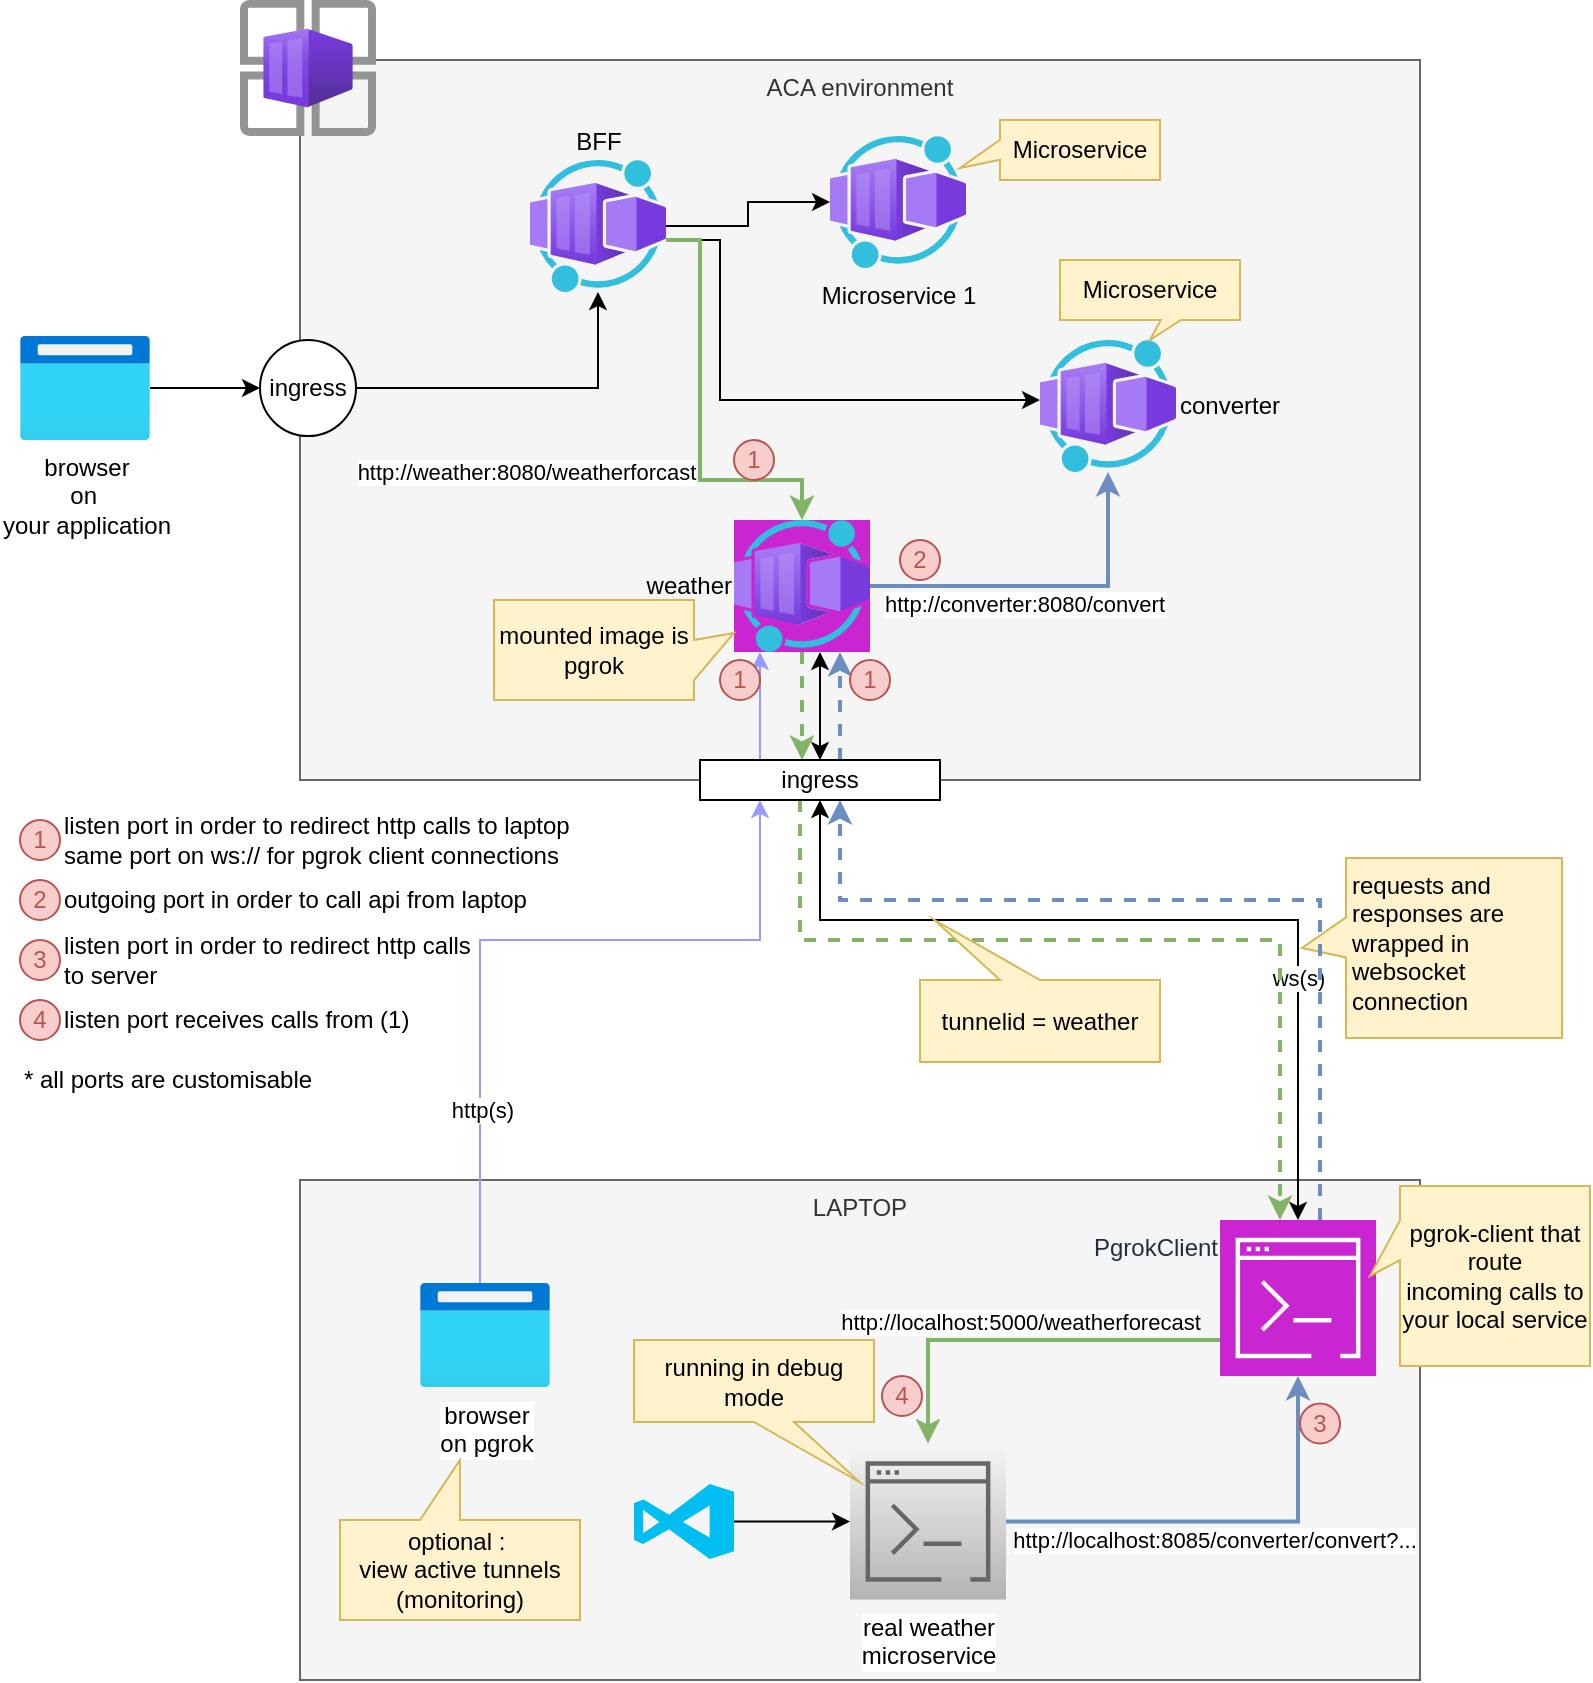 <mxfile version="25.0.2">
  <diagram name="Page-1" id="fgpEkmtvPXHMSdBiv-Mk">
    <mxGraphModel dx="1250" dy="727" grid="1" gridSize="10" guides="1" tooltips="1" connect="1" arrows="1" fold="1" page="1" pageScale="1" pageWidth="850" pageHeight="1100" math="0" shadow="0">
      <root>
        <mxCell id="0" />
        <mxCell id="1" parent="0" />
        <mxCell id="cWNiKbmlgC1vbig0RJ4k-10" value="requests and responses are wrapped in websocket connection&lt;div&gt;&lt;br&gt;&lt;/div&gt;" style="shape=callout;whiteSpace=wrap;html=1;perimeter=calloutPerimeter;direction=south;fillColor=#fff2cc;strokeColor=#d6b656;size=22;position=0.33;verticalAlign=top;align=left;spacingTop=0;spacingLeft=1;" vertex="1" parent="1">
          <mxGeometry x="661" y="559" width="130" height="90" as="geometry" />
        </mxCell>
        <mxCell id="sy4Lswfj94L6i6Ps-k4w-1" value="ACA environment" style="rounded=0;whiteSpace=wrap;html=1;fillColor=#f5f5f5;fontColor=#333333;strokeColor=#666666;verticalAlign=top;" parent="1" vertex="1">
          <mxGeometry x="160" y="160" width="560" height="360" as="geometry" />
        </mxCell>
        <mxCell id="sy4Lswfj94L6i6Ps-k4w-2" value="" style="image;aspect=fixed;html=1;points=[];align=center;fontSize=12;image=img/lib/azure2/other/Container_App_Environments.svg;" parent="1" vertex="1">
          <mxGeometry x="130" y="130" width="68" height="68" as="geometry" />
        </mxCell>
        <mxCell id="sy4Lswfj94L6i6Ps-k4w-3" value="Microservice 1" style="image;aspect=fixed;html=1;points=[];align=center;fontSize=12;image=img/lib/azure2/other/Worker_Container_App.svg;labelBackgroundColor=none;" parent="1" vertex="1">
          <mxGeometry x="425" y="198" width="68" height="66" as="geometry" />
        </mxCell>
        <mxCell id="sy4Lswfj94L6i6Ps-k4w-15" style="edgeStyle=orthogonalEdgeStyle;rounded=0;orthogonalLoop=1;jettySize=auto;html=1;" parent="1" source="sy4Lswfj94L6i6Ps-k4w-4" target="sy4Lswfj94L6i6Ps-k4w-3" edge="1">
          <mxGeometry relative="1" as="geometry" />
        </mxCell>
        <mxCell id="sy4Lswfj94L6i6Ps-k4w-17" style="edgeStyle=orthogonalEdgeStyle;rounded=0;orthogonalLoop=1;jettySize=auto;html=1;" parent="1" source="sy4Lswfj94L6i6Ps-k4w-4" target="sy4Lswfj94L6i6Ps-k4w-16" edge="1">
          <mxGeometry relative="1" as="geometry">
            <Array as="points">
              <mxPoint x="370" y="250" />
              <mxPoint x="370" y="330" />
            </Array>
          </mxGeometry>
        </mxCell>
        <mxCell id="sy4Lswfj94L6i6Ps-k4w-18" style="edgeStyle=orthogonalEdgeStyle;rounded=0;orthogonalLoop=1;jettySize=auto;html=1;fillColor=#d5e8d4;strokeColor=#82b366;strokeWidth=2;" parent="1" source="sy4Lswfj94L6i6Ps-k4w-4" target="sy4Lswfj94L6i6Ps-k4w-5" edge="1">
          <mxGeometry relative="1" as="geometry">
            <Array as="points">
              <mxPoint x="360" y="250" />
              <mxPoint x="360" y="370" />
              <mxPoint x="411" y="370" />
            </Array>
          </mxGeometry>
        </mxCell>
        <mxCell id="cWNiKbmlgC1vbig0RJ4k-30" value="http://weather:8080/weatherforcast" style="edgeLabel;html=1;align=center;verticalAlign=middle;resizable=0;points=[];" vertex="1" connectable="0" parent="sy4Lswfj94L6i6Ps-k4w-18">
          <mxGeometry x="0.06" y="-3" relative="1" as="geometry">
            <mxPoint x="-84" y="23" as="offset" />
          </mxGeometry>
        </mxCell>
        <mxCell id="sy4Lswfj94L6i6Ps-k4w-4" value="BFF" style="image;aspect=fixed;html=1;points=[];align=center;fontSize=12;image=img/lib/azure2/other/Worker_Container_App.svg;labelBackgroundColor=none;labelPosition=center;verticalLabelPosition=top;verticalAlign=bottom;" parent="1" vertex="1">
          <mxGeometry x="275" y="210" width="68" height="66" as="geometry" />
        </mxCell>
        <mxCell id="cWNiKbmlgC1vbig0RJ4k-1" style="edgeStyle=orthogonalEdgeStyle;rounded=0;orthogonalLoop=1;jettySize=auto;html=1;fillColor=#dae8fc;strokeColor=#6c8ebf;strokeWidth=2;" edge="1" parent="1" source="sy4Lswfj94L6i6Ps-k4w-5" target="sy4Lswfj94L6i6Ps-k4w-16">
          <mxGeometry relative="1" as="geometry" />
        </mxCell>
        <mxCell id="cWNiKbmlgC1vbig0RJ4k-9" value="http://converter:8080/convert" style="edgeLabel;html=1;align=center;verticalAlign=middle;resizable=0;points=[];" vertex="1" connectable="0" parent="cWNiKbmlgC1vbig0RJ4k-1">
          <mxGeometry x="-0.63" y="-1" relative="1" as="geometry">
            <mxPoint x="44" y="8" as="offset" />
          </mxGeometry>
        </mxCell>
        <mxCell id="cWNiKbmlgC1vbig0RJ4k-2" style="edgeStyle=orthogonalEdgeStyle;rounded=0;orthogonalLoop=1;jettySize=auto;html=1;fillColor=#d5e8d4;strokeColor=#82b366;strokeWidth=2;dashed=1;" edge="1" parent="1" source="sy4Lswfj94L6i6Ps-k4w-5" target="cWNiKbmlgC1vbig0RJ4k-3">
          <mxGeometry relative="1" as="geometry">
            <Array as="points">
              <mxPoint x="411" y="480" />
              <mxPoint x="411" y="480" />
            </Array>
          </mxGeometry>
        </mxCell>
        <mxCell id="sy4Lswfj94L6i6Ps-k4w-5" value="weather" style="image;aspect=fixed;html=1;points=[];align=right;fontSize=12;image=img/lib/azure2/other/Worker_Container_App.svg;labelPosition=left;verticalLabelPosition=middle;verticalAlign=middle;labelBackgroundColor=none;imageBackground=#c925d1;" parent="1" vertex="1">
          <mxGeometry x="377" y="390" width="68" height="66" as="geometry" />
        </mxCell>
        <mxCell id="sy4Lswfj94L6i6Ps-k4w-6" value="LAPTOP" style="rounded=0;whiteSpace=wrap;html=1;fillColor=#f5f5f5;fontColor=#333333;strokeColor=#666666;verticalAlign=top;" parent="1" vertex="1">
          <mxGeometry x="160" y="720" width="560" height="250" as="geometry" />
        </mxCell>
        <mxCell id="sy4Lswfj94L6i6Ps-k4w-31" style="edgeStyle=orthogonalEdgeStyle;rounded=0;orthogonalLoop=1;jettySize=auto;html=1;" parent="1" source="sy4Lswfj94L6i6Ps-k4w-7" target="sy4Lswfj94L6i6Ps-k4w-27" edge="1">
          <mxGeometry relative="1" as="geometry" />
        </mxCell>
        <mxCell id="sy4Lswfj94L6i6Ps-k4w-7" value="" style="verticalLabelPosition=bottom;html=1;verticalAlign=top;align=center;strokeColor=none;fillColor=#00BEF2;shape=mxgraph.azure.visual_studio_online;" parent="1" vertex="1">
          <mxGeometry x="327" y="872" width="50" height="37.5" as="geometry" />
        </mxCell>
        <mxCell id="sy4Lswfj94L6i6Ps-k4w-19" style="edgeStyle=orthogonalEdgeStyle;rounded=0;orthogonalLoop=1;jettySize=auto;html=1;strokeColor=#9999FF;" parent="1" source="sy4Lswfj94L6i6Ps-k4w-8" target="cWNiKbmlgC1vbig0RJ4k-3" edge="1">
          <mxGeometry relative="1" as="geometry">
            <Array as="points">
              <mxPoint x="250" y="600" />
              <mxPoint x="390" y="600" />
            </Array>
          </mxGeometry>
        </mxCell>
        <mxCell id="sy4Lswfj94L6i6Ps-k4w-25" value="http(s)" style="edgeLabel;html=1;align=center;verticalAlign=middle;resizable=0;points=[];" parent="sy4Lswfj94L6i6Ps-k4w-19" vertex="1" connectable="0">
          <mxGeometry x="-0.543" y="-1" relative="1" as="geometry">
            <mxPoint as="offset" />
          </mxGeometry>
        </mxCell>
        <mxCell id="sy4Lswfj94L6i6Ps-k4w-8" value="browser&lt;div&gt;on pgrok&lt;/div&gt;" style="image;aspect=fixed;html=1;points=[];align=center;fontSize=12;image=img/lib/azure2/general/Browser.svg;" parent="1" vertex="1">
          <mxGeometry x="220" y="771.5" width="65" height="52" as="geometry" />
        </mxCell>
        <mxCell id="sy4Lswfj94L6i6Ps-k4w-14" style="edgeStyle=orthogonalEdgeStyle;rounded=0;orthogonalLoop=1;jettySize=auto;html=1;" parent="1" source="sy4Lswfj94L6i6Ps-k4w-9" target="sy4Lswfj94L6i6Ps-k4w-4" edge="1">
          <mxGeometry relative="1" as="geometry" />
        </mxCell>
        <mxCell id="sy4Lswfj94L6i6Ps-k4w-9" value="ingress" style="ellipse;whiteSpace=wrap;html=1;aspect=fixed;" parent="1" vertex="1">
          <mxGeometry x="140" y="300" width="48" height="48" as="geometry" />
        </mxCell>
        <mxCell id="sy4Lswfj94L6i6Ps-k4w-11" style="edgeStyle=orthogonalEdgeStyle;rounded=0;orthogonalLoop=1;jettySize=auto;html=1;strokeColor=#9999FF;" parent="1" source="cWNiKbmlgC1vbig0RJ4k-3" target="sy4Lswfj94L6i6Ps-k4w-5" edge="1">
          <mxGeometry relative="1" as="geometry">
            <Array as="points">
              <mxPoint x="390" y="470" />
              <mxPoint x="390" y="470" />
            </Array>
          </mxGeometry>
        </mxCell>
        <mxCell id="sy4Lswfj94L6i6Ps-k4w-33" style="edgeStyle=orthogonalEdgeStyle;rounded=0;orthogonalLoop=1;jettySize=auto;html=1;startArrow=classic;startFill=1;" parent="1" source="cWNiKbmlgC1vbig0RJ4k-3" target="sy4Lswfj94L6i6Ps-k4w-5" edge="1">
          <mxGeometry relative="1" as="geometry">
            <Array as="points">
              <mxPoint x="420" y="490" />
              <mxPoint x="420" y="490" />
            </Array>
          </mxGeometry>
        </mxCell>
        <mxCell id="sy4Lswfj94L6i6Ps-k4w-13" style="edgeStyle=orthogonalEdgeStyle;rounded=0;orthogonalLoop=1;jettySize=auto;html=1;entryX=0;entryY=0.5;entryDx=0;entryDy=0;" parent="1" source="sy4Lswfj94L6i6Ps-k4w-12" target="sy4Lswfj94L6i6Ps-k4w-9" edge="1">
          <mxGeometry relative="1" as="geometry" />
        </mxCell>
        <mxCell id="sy4Lswfj94L6i6Ps-k4w-12" value="browser&lt;div&gt;on&amp;nbsp;&lt;/div&gt;&lt;div&gt;your application&lt;/div&gt;" style="image;aspect=fixed;html=1;points=[];align=center;fontSize=12;image=img/lib/azure2/general/Browser.svg;" parent="1" vertex="1">
          <mxGeometry x="20" y="298" width="65" height="52" as="geometry" />
        </mxCell>
        <mxCell id="sy4Lswfj94L6i6Ps-k4w-16" value="converter" style="image;aspect=fixed;html=1;points=[];align=left;fontSize=12;image=img/lib/azure2/other/Worker_Container_App.svg;imageBackground=none;labelBackgroundColor=none;labelPosition=right;verticalLabelPosition=middle;verticalAlign=middle;" parent="1" vertex="1">
          <mxGeometry x="530" y="300" width="68" height="66" as="geometry" />
        </mxCell>
        <mxCell id="sy4Lswfj94L6i6Ps-k4w-20" value="&lt;div&gt;optional :&amp;nbsp;&lt;/div&gt;view active tunnels&lt;div&gt;(monitoring)&lt;/div&gt;" style="shape=callout;whiteSpace=wrap;html=1;perimeter=calloutPerimeter;direction=west;fillColor=#fff2cc;strokeColor=#d6b656;" parent="1" vertex="1">
          <mxGeometry x="180" y="860" width="120" height="80" as="geometry" />
        </mxCell>
        <mxCell id="sy4Lswfj94L6i6Ps-k4w-21" value="Microservice" style="shape=callout;whiteSpace=wrap;html=1;perimeter=calloutPerimeter;direction=east;fillColor=#fff2cc;strokeColor=#d6b656;size=10;position=0.56;base=10;" parent="1" vertex="1">
          <mxGeometry x="540" y="260" width="90" height="40" as="geometry" />
        </mxCell>
        <mxCell id="sy4Lswfj94L6i6Ps-k4w-24" style="edgeStyle=orthogonalEdgeStyle;rounded=0;orthogonalLoop=1;jettySize=auto;html=1;startArrow=classic;startFill=1;" parent="1" source="sy4Lswfj94L6i6Ps-k4w-23" target="cWNiKbmlgC1vbig0RJ4k-3" edge="1">
          <mxGeometry relative="1" as="geometry">
            <Array as="points">
              <mxPoint x="659" y="590" />
              <mxPoint x="420" y="590" />
            </Array>
          </mxGeometry>
        </mxCell>
        <mxCell id="sy4Lswfj94L6i6Ps-k4w-26" value="ws(s)" style="edgeLabel;html=1;align=center;verticalAlign=middle;resizable=0;points=[];" parent="sy4Lswfj94L6i6Ps-k4w-24" vertex="1" connectable="0">
          <mxGeometry x="-0.46" relative="1" as="geometry">
            <mxPoint as="offset" />
          </mxGeometry>
        </mxCell>
        <mxCell id="sy4Lswfj94L6i6Ps-k4w-28" style="edgeStyle=orthogonalEdgeStyle;rounded=0;orthogonalLoop=1;jettySize=auto;html=1;startArrow=none;startFill=0;fillColor=#d5e8d4;strokeColor=#82b366;strokeWidth=2;" parent="1" source="sy4Lswfj94L6i6Ps-k4w-23" target="sy4Lswfj94L6i6Ps-k4w-27" edge="1">
          <mxGeometry relative="1" as="geometry">
            <Array as="points">
              <mxPoint x="474" y="800" />
            </Array>
          </mxGeometry>
        </mxCell>
        <mxCell id="sy4Lswfj94L6i6Ps-k4w-30" value="http://localhost:5000/weatherforecast" style="edgeLabel;html=1;align=center;verticalAlign=middle;resizable=0;points=[];" parent="sy4Lswfj94L6i6Ps-k4w-28" vertex="1" connectable="0">
          <mxGeometry x="-0.108" y="-3" relative="1" as="geometry">
            <mxPoint x="-12" y="-6" as="offset" />
          </mxGeometry>
        </mxCell>
        <mxCell id="cWNiKbmlgC1vbig0RJ4k-7" style="edgeStyle=orthogonalEdgeStyle;rounded=0;orthogonalLoop=1;jettySize=auto;html=1;fillColor=#dae8fc;strokeColor=#6c8ebf;dashed=1;strokeWidth=2;" edge="1" parent="1" source="sy4Lswfj94L6i6Ps-k4w-23" target="cWNiKbmlgC1vbig0RJ4k-3">
          <mxGeometry relative="1" as="geometry">
            <mxPoint x="625" y="779.0" as="sourcePoint" />
            <mxPoint x="425" y="530" as="targetPoint" />
            <Array as="points">
              <mxPoint x="670" y="580" />
              <mxPoint x="430" y="580" />
            </Array>
          </mxGeometry>
        </mxCell>
        <mxCell id="sy4Lswfj94L6i6Ps-k4w-23" value="PgrokClient" style="sketch=0;points=[[0,0,0],[0.25,0,0],[0.5,0,0],[0.75,0,0],[1,0,0],[0,1,0],[0.25,1,0],[0.5,1,0],[0.75,1,0],[1,1,0],[0,0.25,0],[0,0.5,0],[0,0.75,0],[1,0.25,0],[1,0.5,0],[1,0.75,0]];outlineConnect=0;fontColor=#232F3E;fillColor=#C925D1;strokeColor=#ffffff;dashed=0;verticalLabelPosition=middle;verticalAlign=top;align=right;html=1;fontSize=12;fontStyle=0;aspect=fixed;shape=mxgraph.aws4.resourceIcon;resIcon=mxgraph.aws4.command_line_interface;labelPosition=left;" parent="1" vertex="1">
          <mxGeometry x="620" y="740" width="78" height="78" as="geometry" />
        </mxCell>
        <mxCell id="cWNiKbmlgC1vbig0RJ4k-5" style="edgeStyle=orthogonalEdgeStyle;rounded=0;orthogonalLoop=1;jettySize=auto;html=1;fillColor=#dae8fc;strokeColor=#6c8ebf;strokeWidth=2;" edge="1" parent="1" source="sy4Lswfj94L6i6Ps-k4w-27" target="sy4Lswfj94L6i6Ps-k4w-23">
          <mxGeometry relative="1" as="geometry" />
        </mxCell>
        <mxCell id="cWNiKbmlgC1vbig0RJ4k-6" value="http://localhost:8085/converter/convert?..." style="edgeLabel;html=1;align=center;verticalAlign=middle;resizable=0;points=[];" vertex="1" connectable="0" parent="cWNiKbmlgC1vbig0RJ4k-5">
          <mxGeometry x="-0.64" relative="1" as="geometry">
            <mxPoint x="64" y="9" as="offset" />
          </mxGeometry>
        </mxCell>
        <mxCell id="sy4Lswfj94L6i6Ps-k4w-27" value="real weather&lt;div&gt;microservice&lt;/div&gt;" style="sketch=0;points=[[0,0,0],[0.25,0,0],[0.5,0,0],[0.75,0,0],[1,0,0],[0,1,0],[0.25,1,0],[0.5,1,0],[0.75,1,0],[1,1,0],[0,0.25,0],[0,0.5,0],[0,0.75,0],[1,0.25,0],[1,0.5,0],[1,0.75,0]];outlineConnect=0;fillColor=#f5f5f5;strokeColor=#666666;dashed=0;verticalLabelPosition=bottom;verticalAlign=top;align=center;html=1;fontSize=12;fontStyle=0;aspect=fixed;shape=mxgraph.aws4.resourceIcon;resIcon=mxgraph.aws4.command_line_interface;labelBackgroundColor=default;gradientColor=#b3b3b3;" parent="1" vertex="1">
          <mxGeometry x="435" y="851.75" width="78" height="78" as="geometry" />
        </mxCell>
        <mxCell id="sy4Lswfj94L6i6Ps-k4w-29" value="pgrok-client that route&lt;div&gt;incoming calls to your local service&lt;/div&gt;" style="shape=callout;whiteSpace=wrap;html=1;perimeter=calloutPerimeter;direction=south;fillColor=#fff2cc;strokeColor=#d6b656;size=15;position=0.19;" parent="1" vertex="1">
          <mxGeometry x="695" y="723" width="110" height="90" as="geometry" />
        </mxCell>
        <mxCell id="sy4Lswfj94L6i6Ps-k4w-32" value="running in debug mode" style="shape=callout;whiteSpace=wrap;html=1;perimeter=calloutPerimeter;direction=east;fillColor=#fff2cc;strokeColor=#d6b656;position2=0.94;" parent="1" vertex="1">
          <mxGeometry x="327" y="800" width="120" height="71" as="geometry" />
        </mxCell>
        <mxCell id="sy4Lswfj94L6i6Ps-k4w-35" value="mounted image is pgrok" style="shape=callout;whiteSpace=wrap;html=1;perimeter=calloutPerimeter;direction=north;fillColor=#fff2cc;strokeColor=#d6b656;size=20;position=0.2;position2=0.67;" parent="1" vertex="1">
          <mxGeometry x="257" y="430" width="120" height="50" as="geometry" />
        </mxCell>
        <mxCell id="cWNiKbmlgC1vbig0RJ4k-4" style="edgeStyle=orthogonalEdgeStyle;rounded=0;orthogonalLoop=1;jettySize=auto;html=1;fillColor=#d5e8d4;strokeColor=#82b366;strokeWidth=2;dashed=1;" edge="1" parent="1" source="cWNiKbmlgC1vbig0RJ4k-3" target="sy4Lswfj94L6i6Ps-k4w-23">
          <mxGeometry relative="1" as="geometry">
            <Array as="points">
              <mxPoint x="410" y="600" />
              <mxPoint x="650" y="600" />
            </Array>
          </mxGeometry>
        </mxCell>
        <mxCell id="cWNiKbmlgC1vbig0RJ4k-8" style="edgeStyle=orthogonalEdgeStyle;rounded=0;orthogonalLoop=1;jettySize=auto;html=1;fillColor=#dae8fc;strokeColor=#6c8ebf;strokeWidth=2;dashed=1;" edge="1" parent="1" source="cWNiKbmlgC1vbig0RJ4k-3" target="sy4Lswfj94L6i6Ps-k4w-5">
          <mxGeometry relative="1" as="geometry">
            <Array as="points">
              <mxPoint x="430" y="500" />
              <mxPoint x="430" y="500" />
            </Array>
          </mxGeometry>
        </mxCell>
        <mxCell id="cWNiKbmlgC1vbig0RJ4k-3" value="ingress" style="rounded=0;whiteSpace=wrap;html=1;" vertex="1" parent="1">
          <mxGeometry x="360" y="510" width="120" height="20" as="geometry" />
        </mxCell>
        <mxCell id="cWNiKbmlgC1vbig0RJ4k-11" value="Microservice" style="shape=callout;whiteSpace=wrap;html=1;perimeter=calloutPerimeter;direction=south;fillColor=#fff2cc;strokeColor=#d6b656;size=20;position=0.33;position2=0.8;base=10;" vertex="1" parent="1">
          <mxGeometry x="490" y="190" width="100" height="30" as="geometry" />
        </mxCell>
        <mxCell id="cWNiKbmlgC1vbig0RJ4k-12" value="1" style="ellipse;whiteSpace=wrap;html=1;aspect=fixed;fillColor=#f8cecc;strokeColor=#b85450;fontColor=#B85450;" vertex="1" parent="1">
          <mxGeometry x="377" y="350" width="20" height="20" as="geometry" />
        </mxCell>
        <mxCell id="cWNiKbmlgC1vbig0RJ4k-13" value="2" style="ellipse;whiteSpace=wrap;html=1;aspect=fixed;fillColor=#f8cecc;strokeColor=#b85450;fontColor=#B85450;" vertex="1" parent="1">
          <mxGeometry x="20" y="570" width="20" height="20" as="geometry" />
        </mxCell>
        <mxCell id="cWNiKbmlgC1vbig0RJ4k-14" value="3" style="ellipse;whiteSpace=wrap;html=1;aspect=fixed;fillColor=#f8cecc;strokeColor=#b85450;fontColor=#B85450;" vertex="1" parent="1">
          <mxGeometry x="20" y="600" width="20" height="20" as="geometry" />
        </mxCell>
        <mxCell id="cWNiKbmlgC1vbig0RJ4k-15" value="4" style="ellipse;whiteSpace=wrap;html=1;aspect=fixed;fillColor=#f8cecc;strokeColor=#b85450;fontColor=#B85450;" vertex="1" parent="1">
          <mxGeometry x="20" y="630" width="20" height="20" as="geometry" />
        </mxCell>
        <mxCell id="cWNiKbmlgC1vbig0RJ4k-16" value="1" style="ellipse;whiteSpace=wrap;html=1;aspect=fixed;fillColor=#f8cecc;strokeColor=#b85450;fontColor=#B85450;" vertex="1" parent="1">
          <mxGeometry x="370" y="460" width="20" height="20" as="geometry" />
        </mxCell>
        <mxCell id="cWNiKbmlgC1vbig0RJ4k-17" value="1" style="ellipse;whiteSpace=wrap;html=1;aspect=fixed;fillColor=#f8cecc;strokeColor=#b85450;fontColor=#B85450;" vertex="1" parent="1">
          <mxGeometry x="435" y="460" width="20" height="20" as="geometry" />
        </mxCell>
        <mxCell id="cWNiKbmlgC1vbig0RJ4k-18" value="1" style="ellipse;whiteSpace=wrap;html=1;aspect=fixed;fillColor=#f8cecc;strokeColor=#b85450;fontColor=#B85450;" vertex="1" parent="1">
          <mxGeometry x="20" y="540" width="20" height="20" as="geometry" />
        </mxCell>
        <mxCell id="cWNiKbmlgC1vbig0RJ4k-19" value="2" style="ellipse;whiteSpace=wrap;html=1;aspect=fixed;fillColor=#f8cecc;strokeColor=#b85450;fontColor=#B85450;" vertex="1" parent="1">
          <mxGeometry x="460" y="400" width="20" height="20" as="geometry" />
        </mxCell>
        <mxCell id="cWNiKbmlgC1vbig0RJ4k-21" value="3" style="ellipse;whiteSpace=wrap;html=1;aspect=fixed;fillColor=#f8cecc;strokeColor=#b85450;fontColor=#B85450;" vertex="1" parent="1">
          <mxGeometry x="660" y="831.75" width="20" height="20" as="geometry" />
        </mxCell>
        <mxCell id="cWNiKbmlgC1vbig0RJ4k-22" value="4" style="ellipse;whiteSpace=wrap;html=1;aspect=fixed;fillColor=#f8cecc;strokeColor=#b85450;fontColor=#B85450;" vertex="1" parent="1">
          <mxGeometry x="451" y="818" width="20" height="20" as="geometry" />
        </mxCell>
        <mxCell id="cWNiKbmlgC1vbig0RJ4k-23" value="listen port in order to redirect http calls to laptop&amp;nbsp;&lt;div&gt;same port on ws:// for pgrok client connections&amp;nbsp;&lt;/div&gt;" style="rounded=0;whiteSpace=wrap;html=1;align=left;verticalAlign=middle;fillColor=none;strokeColor=none;" vertex="1" parent="1">
          <mxGeometry x="40" y="540" width="320" height="20" as="geometry" />
        </mxCell>
        <mxCell id="cWNiKbmlgC1vbig0RJ4k-24" value="outgoing port in order to call api from laptop&amp;nbsp;" style="rounded=0;whiteSpace=wrap;html=1;align=left;verticalAlign=middle;fillColor=none;strokeColor=none;" vertex="1" parent="1">
          <mxGeometry x="40" y="570" width="240" height="20" as="geometry" />
        </mxCell>
        <mxCell id="cWNiKbmlgC1vbig0RJ4k-25" value="listen port in order to redirect http calls to server&amp;nbsp;" style="rounded=0;whiteSpace=wrap;html=1;align=left;verticalAlign=middle;fillColor=none;strokeColor=none;" vertex="1" parent="1">
          <mxGeometry x="40" y="600" width="210" height="20" as="geometry" />
        </mxCell>
        <mxCell id="cWNiKbmlgC1vbig0RJ4k-26" value="listen port receives calls from (1)&amp;nbsp;" style="rounded=0;whiteSpace=wrap;html=1;align=left;verticalAlign=middle;fillColor=none;strokeColor=none;" vertex="1" parent="1">
          <mxGeometry x="40" y="630" width="240" height="20" as="geometry" />
        </mxCell>
        <mxCell id="cWNiKbmlgC1vbig0RJ4k-28" value="* all ports are customisable" style="rounded=0;whiteSpace=wrap;html=1;align=left;verticalAlign=middle;fillColor=none;strokeColor=none;" vertex="1" parent="1">
          <mxGeometry x="20" y="660" width="150" height="20" as="geometry" />
        </mxCell>
        <mxCell id="cWNiKbmlgC1vbig0RJ4k-29" value="tunnelid = weather" style="shape=callout;whiteSpace=wrap;html=1;perimeter=calloutPerimeter;direction=west;fillColor=#fff2cc;strokeColor=#d6b656;position2=0.94;" vertex="1" parent="1">
          <mxGeometry x="470" y="590" width="120" height="71" as="geometry" />
        </mxCell>
      </root>
    </mxGraphModel>
  </diagram>
</mxfile>
